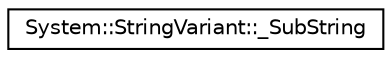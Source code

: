 digraph G
{
  edge [fontname="Helvetica",fontsize="10",labelfontname="Helvetica",labelfontsize="10"];
  node [fontname="Helvetica",fontsize="10",shape=record];
  rankdir="LR";
  Node1 [label="System::StringVariant::_SubString",height=0.2,width=0.4,color="black", fillcolor="white", style="filled",URL="$class_system_1_1_string_variant_1_1___sub_string.html"];
}
